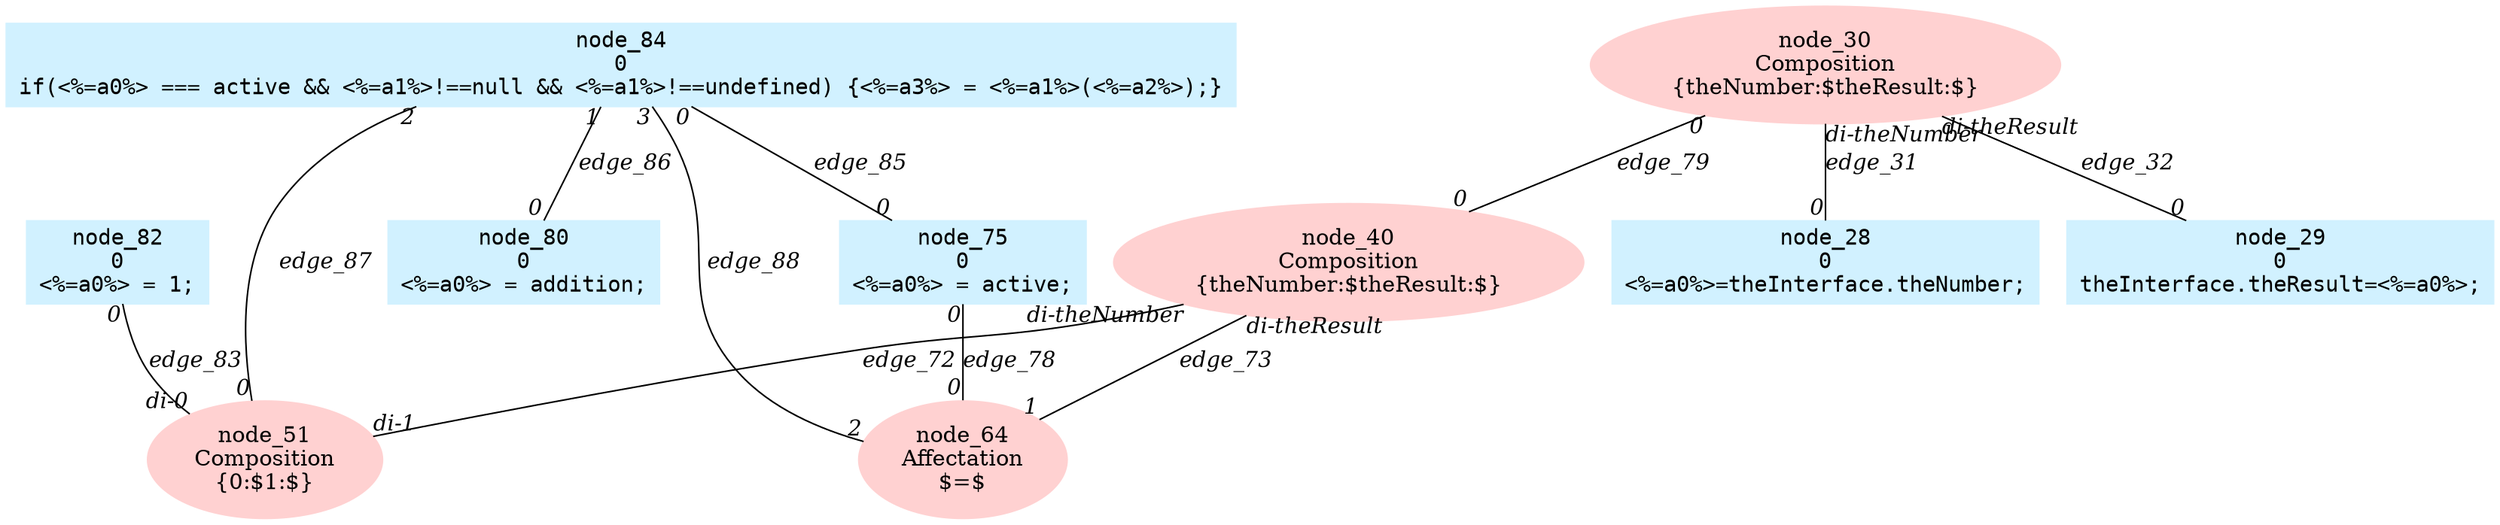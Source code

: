 digraph g{node_30 [shape=ellipse, style=filled, color="#ffd1d1", label="node_30
Composition
{theNumber:$theResult:$}" ]
node_40 [shape=ellipse, style=filled, color="#ffd1d1", label="node_40
Composition
{theNumber:$theResult:$}" ]
node_51 [shape=ellipse, style=filled, color="#ffd1d1", label="node_51
Composition
{0:$1:$}" ]
node_64 [shape=ellipse, style=filled, color="#ffd1d1", label="node_64
Affectation
$=$" ]
node_28 [shape=box, style=filled, color="#d1f1ff", fontname="Courier", label="node_28
0
<%=a0%>=theInterface.theNumber;
" ]
node_29 [shape=box, style=filled, color="#d1f1ff", fontname="Courier", label="node_29
0
theInterface.theResult=<%=a0%>;
" ]
node_75 [shape=box, style=filled, color="#d1f1ff", fontname="Courier", label="node_75
0
<%=a0%> = active;
" ]
node_80 [shape=box, style=filled, color="#d1f1ff", fontname="Courier", label="node_80
0
<%=a0%> = addition;
" ]
node_82 [shape=box, style=filled, color="#d1f1ff", fontname="Courier", label="node_82
0
<%=a0%> = 1;
" ]
node_84 [shape=box, style=filled, color="#d1f1ff", fontname="Courier", label="node_84
0
if(<%=a0%> === active && <%=a1%>!==null && <%=a1%>!==undefined) {<%=a3%> = <%=a1%>(<%=a2%>);}
" ]
node_30 -> node_28 [dir=none, arrowHead=none, fontname="Times-Italic", label="edge_31",  headlabel="0", taillabel="di-theNumber" ]
node_30 -> node_29 [dir=none, arrowHead=none, fontname="Times-Italic", label="edge_32",  headlabel="0", taillabel="di-theResult" ]
node_40 -> node_51 [dir=none, arrowHead=none, fontname="Times-Italic", label="edge_72",  headlabel="di-1", taillabel="di-theNumber" ]
node_40 -> node_64 [dir=none, arrowHead=none, fontname="Times-Italic", label="edge_73",  headlabel="1", taillabel="di-theResult" ]
node_75 -> node_64 [dir=none, arrowHead=none, fontname="Times-Italic", label="edge_78",  headlabel="0", taillabel="0" ]
node_30 -> node_40 [dir=none, arrowHead=none, fontname="Times-Italic", label="edge_79",  headlabel="0", taillabel="0" ]
node_82 -> node_51 [dir=none, arrowHead=none, fontname="Times-Italic", label="edge_83",  headlabel="di-0", taillabel="0" ]
node_84 -> node_75 [dir=none, arrowHead=none, fontname="Times-Italic", label="edge_85",  headlabel="0", taillabel="0" ]
node_84 -> node_80 [dir=none, arrowHead=none, fontname="Times-Italic", label="edge_86",  headlabel="0", taillabel="1" ]
node_84 -> node_51 [dir=none, arrowHead=none, fontname="Times-Italic", label="edge_87",  headlabel="0", taillabel="2" ]
node_84 -> node_64 [dir=none, arrowHead=none, fontname="Times-Italic", label="edge_88",  headlabel="2", taillabel="3" ]
}